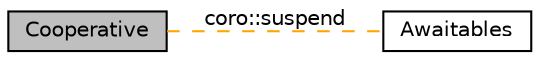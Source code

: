 digraph "Cooperative"
{
  edge [fontname="Helvetica",fontsize="10",labelfontname="Helvetica",labelfontsize="10"];
  node [fontname="Helvetica",fontsize="10",shape=box];
  rankdir=LR;
  Node1 [label="Cooperative",height=0.2,width=0.4,color="black", fillcolor="grey75", style="filled", fontcolor="black",tooltip=" "];
  Node2 [label="Awaitables",height=0.2,width=0.4,color="black", fillcolor="white", style="filled",URL="$group__awaitable.html",tooltip=" "];
  Node1->Node2 [shape=plaintext, label="coro::suspend", color="orange", dir="none", style="dashed"];
}
